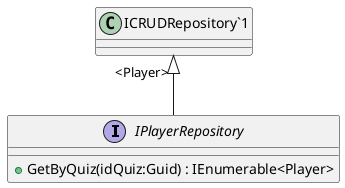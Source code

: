 @startuml
interface IPlayerRepository {
    + GetByQuiz(idQuiz:Guid) : IEnumerable<Player>
}
"ICRUDRepository`1" "<Player>" <|-- IPlayerRepository
@enduml
